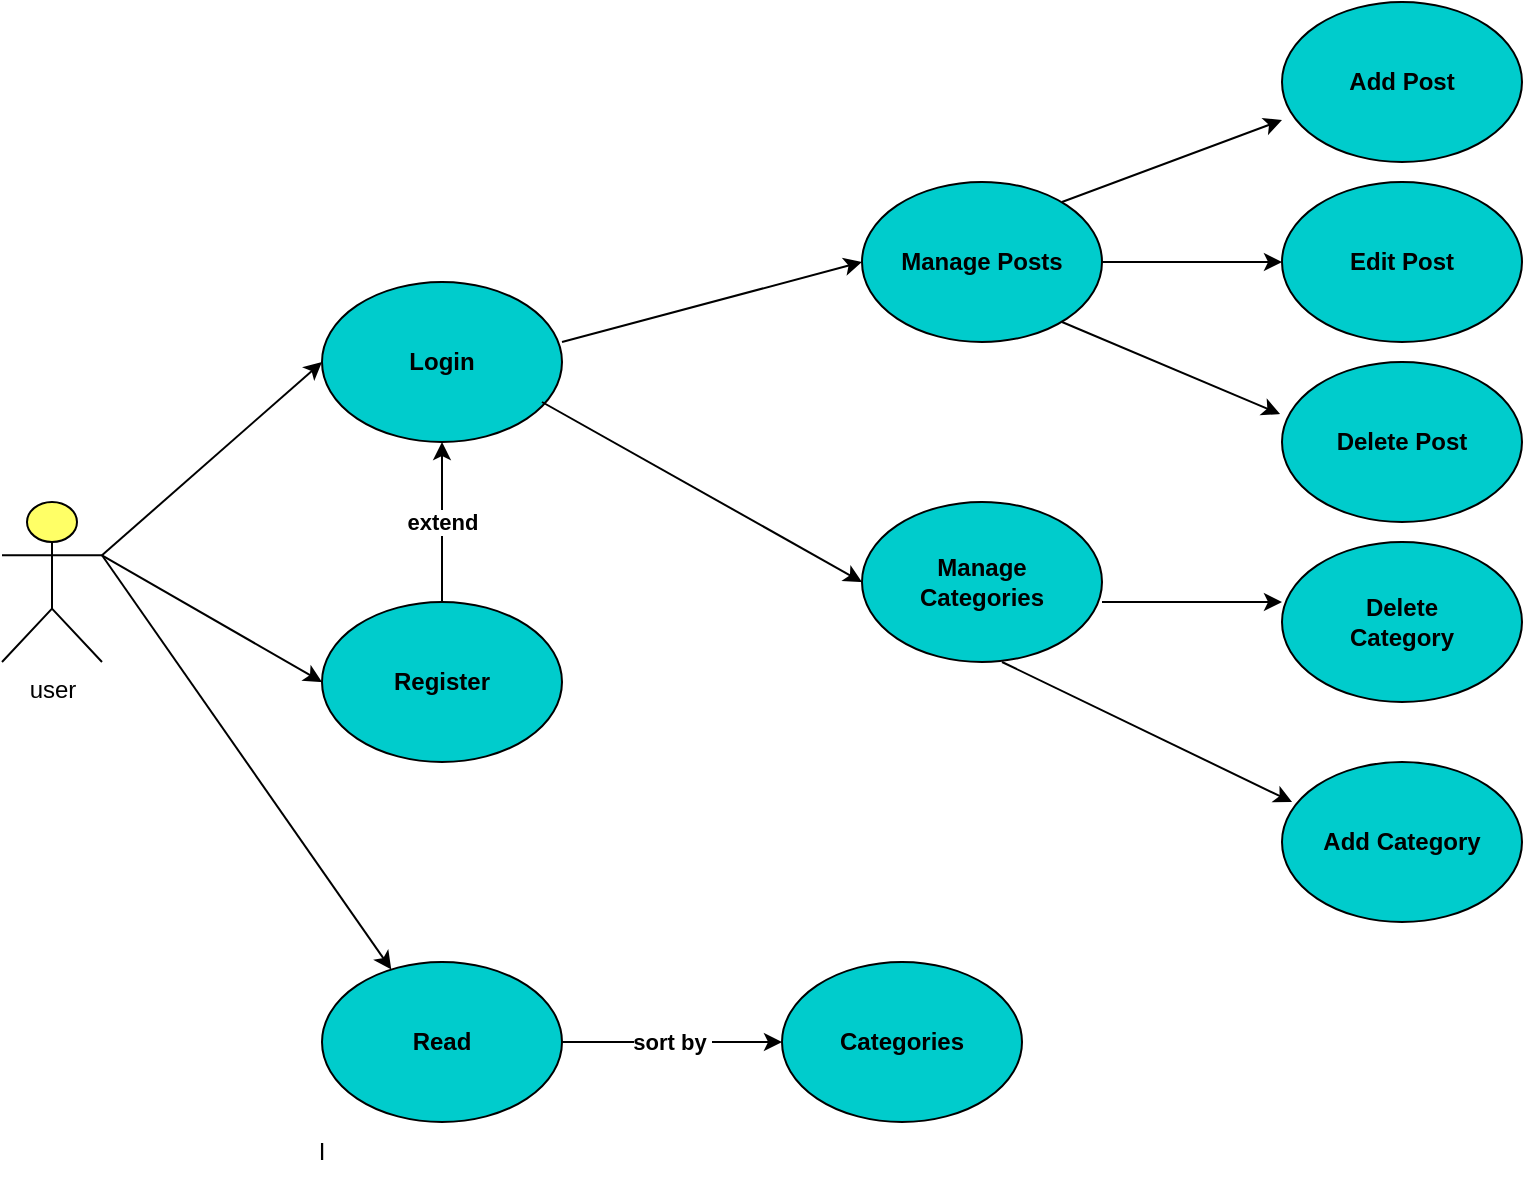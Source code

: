 <mxfile version="20.5.3" type="embed"><diagram id="C5RBs43oDa-KdzZeNtuy" name="Page-1"><mxGraphModel dx="724" dy="1543" grid="1" gridSize="10" guides="1" tooltips="1" connect="1" arrows="1" fold="1" page="1" pageScale="1" pageWidth="827" pageHeight="1169" math="0" shadow="0"><root><mxCell id="WIyWlLk6GJQsqaUBKTNV-0"/><mxCell id="WIyWlLk6GJQsqaUBKTNV-1" parent="WIyWlLk6GJQsqaUBKTNV-0"/><mxCell id="DB6ynHlomwdJ-2lfuUrg-3" value="I" style="text;strokeColor=none;align=center;fillColor=none;html=1;verticalAlign=middle;whiteSpace=wrap;rounded=0;" parent="WIyWlLk6GJQsqaUBKTNV-1" vertex="1"><mxGeometry x="170" y="510" width="60" height="30" as="geometry"/></mxCell><mxCell id="G4a7vkSQFvLE48ARBOMy-0" value="user" style="shape=umlActor;verticalLabelPosition=bottom;verticalAlign=top;html=1;outlineConnect=0;fillColor=#FFFF66;" parent="WIyWlLk6GJQsqaUBKTNV-1" vertex="1"><mxGeometry x="40" y="200" width="50" height="80" as="geometry"/></mxCell><mxCell id="G4a7vkSQFvLE48ARBOMy-5" value="" style="endArrow=classic;html=1;rounded=0;exitX=1;exitY=0.333;exitDx=0;exitDy=0;exitPerimeter=0;entryX=0;entryY=0.5;entryDx=0;entryDy=0;" parent="WIyWlLk6GJQsqaUBKTNV-1" source="G4a7vkSQFvLE48ARBOMy-0" target="G4a7vkSQFvLE48ARBOMy-7" edge="1"><mxGeometry width="50" height="50" relative="1" as="geometry"><mxPoint x="90" y="220" as="sourcePoint"/><mxPoint x="180" y="130" as="targetPoint"/></mxGeometry></mxCell><mxCell id="G4a7vkSQFvLE48ARBOMy-7" value="&lt;b&gt;Login&lt;/b&gt;" style="ellipse;whiteSpace=wrap;html=1;fillColor=#00CCCC;" parent="WIyWlLk6GJQsqaUBKTNV-1" vertex="1"><mxGeometry x="200" y="90" width="120" height="80" as="geometry"/></mxCell><mxCell id="G4a7vkSQFvLE48ARBOMy-8" value="" style="endArrow=classic;html=1;rounded=0;exitX=1;exitY=0.333;exitDx=0;exitDy=0;exitPerimeter=0;" parent="WIyWlLk6GJQsqaUBKTNV-1" source="G4a7vkSQFvLE48ARBOMy-0" edge="1"><mxGeometry relative="1" as="geometry"><mxPoint x="90" y="230" as="sourcePoint"/><mxPoint x="200" y="290" as="targetPoint"/></mxGeometry></mxCell><mxCell id="G4a7vkSQFvLE48ARBOMy-17" value="" style="endArrow=classic;html=1;rounded=0;exitX=1;exitY=0.333;exitDx=0;exitDy=0;exitPerimeter=0;" parent="WIyWlLk6GJQsqaUBKTNV-1" source="G4a7vkSQFvLE48ARBOMy-0" target="G4a7vkSQFvLE48ARBOMy-19" edge="1"><mxGeometry relative="1" as="geometry"><mxPoint x="100" y="240" as="sourcePoint"/><mxPoint x="150" y="440" as="targetPoint"/></mxGeometry></mxCell><mxCell id="G4a7vkSQFvLE48ARBOMy-18" value="&lt;b&gt;Register&lt;/b&gt;" style="ellipse;whiteSpace=wrap;html=1;fillColor=#00CCCC;" parent="WIyWlLk6GJQsqaUBKTNV-1" vertex="1"><mxGeometry x="200" y="250" width="120" height="80" as="geometry"/></mxCell><mxCell id="G4a7vkSQFvLE48ARBOMy-19" value="&lt;b&gt;Read&lt;/b&gt;" style="ellipse;whiteSpace=wrap;html=1;fillColor=#00CCCC;" parent="WIyWlLk6GJQsqaUBKTNV-1" vertex="1"><mxGeometry x="200" y="430" width="120" height="80" as="geometry"/></mxCell><mxCell id="G4a7vkSQFvLE48ARBOMy-23" value="" style="endArrow=classic;html=1;rounded=0;exitX=0.5;exitY=0;exitDx=0;exitDy=0;entryX=0.5;entryY=1;entryDx=0;entryDy=0;" parent="WIyWlLk6GJQsqaUBKTNV-1" source="G4a7vkSQFvLE48ARBOMy-18" target="G4a7vkSQFvLE48ARBOMy-7" edge="1"><mxGeometry relative="1" as="geometry"><mxPoint x="270" y="230" as="sourcePoint"/><mxPoint x="370" y="230" as="targetPoint"/></mxGeometry></mxCell><mxCell id="G4a7vkSQFvLE48ARBOMy-24" value="&lt;b&gt;extend&lt;/b&gt;" style="edgeLabel;resizable=0;html=1;align=center;verticalAlign=middle;" parent="G4a7vkSQFvLE48ARBOMy-23" connectable="0" vertex="1"><mxGeometry relative="1" as="geometry"/></mxCell><mxCell id="G4a7vkSQFvLE48ARBOMy-25" value="" style="endArrow=classic;html=1;rounded=0;exitX=1;exitY=0.5;exitDx=0;exitDy=0;" parent="WIyWlLk6GJQsqaUBKTNV-1" source="G4a7vkSQFvLE48ARBOMy-19" edge="1"><mxGeometry relative="1" as="geometry"><mxPoint x="320" y="469.5" as="sourcePoint"/><mxPoint x="430" y="470" as="targetPoint"/><Array as="points"><mxPoint x="370" y="470"/></Array></mxGeometry></mxCell><mxCell id="G4a7vkSQFvLE48ARBOMy-26" value="&lt;b&gt;sort by&amp;nbsp;&lt;/b&gt;" style="edgeLabel;resizable=0;html=1;align=center;verticalAlign=middle;" parent="G4a7vkSQFvLE48ARBOMy-25" connectable="0" vertex="1"><mxGeometry relative="1" as="geometry"/></mxCell><mxCell id="G4a7vkSQFvLE48ARBOMy-27" value="&lt;b&gt;Categories&lt;/b&gt;" style="ellipse;whiteSpace=wrap;html=1;fillColor=#00CCCC;" parent="WIyWlLk6GJQsqaUBKTNV-1" vertex="1"><mxGeometry x="430" y="430" width="120" height="80" as="geometry"/></mxCell><mxCell id="G4a7vkSQFvLE48ARBOMy-28" value="" style="endArrow=classic;html=1;rounded=0;exitX=1;exitY=0.333;exitDx=0;exitDy=0;exitPerimeter=0;" parent="WIyWlLk6GJQsqaUBKTNV-1" edge="1"><mxGeometry relative="1" as="geometry"><mxPoint x="310" y="150" as="sourcePoint"/><mxPoint x="470" y="240" as="targetPoint"/></mxGeometry></mxCell><mxCell id="G4a7vkSQFvLE48ARBOMy-29" value="" style="endArrow=classic;html=1;rounded=0;exitX=1;exitY=0.333;exitDx=0;exitDy=0;exitPerimeter=0;" parent="WIyWlLk6GJQsqaUBKTNV-1" edge="1"><mxGeometry relative="1" as="geometry"><mxPoint x="320" y="120" as="sourcePoint"/><mxPoint x="470" y="80" as="targetPoint"/></mxGeometry></mxCell><mxCell id="G4a7vkSQFvLE48ARBOMy-30" value="&lt;b&gt;Manage Posts&lt;/b&gt;" style="ellipse;whiteSpace=wrap;html=1;fillColor=#00CCCC;" parent="WIyWlLk6GJQsqaUBKTNV-1" vertex="1"><mxGeometry x="470" y="40" width="120" height="80" as="geometry"/></mxCell><mxCell id="G4a7vkSQFvLE48ARBOMy-31" value="&lt;b&gt;Manage&lt;br&gt;Categories&lt;br&gt;&lt;/b&gt;" style="ellipse;whiteSpace=wrap;html=1;fillColor=#00CCCC;" parent="WIyWlLk6GJQsqaUBKTNV-1" vertex="1"><mxGeometry x="470" y="200" width="120" height="80" as="geometry"/></mxCell><mxCell id="G4a7vkSQFvLE48ARBOMy-32" value="" style="endArrow=classic;html=1;rounded=0;entryX=0.042;entryY=0.25;entryDx=0;entryDy=0;entryPerimeter=0;" parent="WIyWlLk6GJQsqaUBKTNV-1" target="G4a7vkSQFvLE48ARBOMy-41" edge="1"><mxGeometry width="50" height="50" relative="1" as="geometry"><mxPoint x="540" y="280" as="sourcePoint"/><mxPoint x="630" y="350" as="targetPoint"/></mxGeometry></mxCell><mxCell id="G4a7vkSQFvLE48ARBOMy-33" value="" style="endArrow=classic;html=1;rounded=0;" parent="WIyWlLk6GJQsqaUBKTNV-1" edge="1"><mxGeometry width="50" height="50" relative="1" as="geometry"><mxPoint x="590" y="250" as="sourcePoint"/><mxPoint x="680" y="250" as="targetPoint"/></mxGeometry></mxCell><mxCell id="G4a7vkSQFvLE48ARBOMy-34" value="" style="endArrow=classic;html=1;rounded=0;entryX=0;entryY=0.738;entryDx=0;entryDy=0;entryPerimeter=0;" parent="WIyWlLk6GJQsqaUBKTNV-1" target="G4a7vkSQFvLE48ARBOMy-40" edge="1"><mxGeometry width="50" height="50" relative="1" as="geometry"><mxPoint x="570" y="50" as="sourcePoint"/><mxPoint x="680" y="10" as="targetPoint"/></mxGeometry></mxCell><mxCell id="G4a7vkSQFvLE48ARBOMy-35" value="" style="endArrow=classic;html=1;rounded=0;" parent="WIyWlLk6GJQsqaUBKTNV-1" edge="1"><mxGeometry width="50" height="50" relative="1" as="geometry"><mxPoint x="590" y="80" as="sourcePoint"/><mxPoint x="680" y="80" as="targetPoint"/></mxGeometry></mxCell><mxCell id="G4a7vkSQFvLE48ARBOMy-36" value="" style="endArrow=classic;html=1;rounded=0;entryX=-0.008;entryY=0.325;entryDx=0;entryDy=0;entryPerimeter=0;" parent="WIyWlLk6GJQsqaUBKTNV-1" target="G4a7vkSQFvLE48ARBOMy-38" edge="1"><mxGeometry width="50" height="50" relative="1" as="geometry"><mxPoint x="570" y="110" as="sourcePoint"/><mxPoint x="680" y="150" as="targetPoint"/></mxGeometry></mxCell><mxCell id="G4a7vkSQFvLE48ARBOMy-37" value="&lt;b&gt;Delete&lt;br&gt;Category&lt;br&gt;&lt;/b&gt;" style="ellipse;whiteSpace=wrap;html=1;fillColor=#00CCCC;" parent="WIyWlLk6GJQsqaUBKTNV-1" vertex="1"><mxGeometry x="680" y="220" width="120" height="80" as="geometry"/></mxCell><mxCell id="G4a7vkSQFvLE48ARBOMy-38" value="&lt;b&gt;Delete Post&lt;/b&gt;" style="ellipse;whiteSpace=wrap;html=1;fillColor=#00CCCC;" parent="WIyWlLk6GJQsqaUBKTNV-1" vertex="1"><mxGeometry x="680" y="130" width="120" height="80" as="geometry"/></mxCell><mxCell id="G4a7vkSQFvLE48ARBOMy-39" value="&lt;b&gt;Edit Post&lt;/b&gt;" style="ellipse;whiteSpace=wrap;html=1;fillColor=#00CCCC;" parent="WIyWlLk6GJQsqaUBKTNV-1" vertex="1"><mxGeometry x="680" y="40" width="120" height="80" as="geometry"/></mxCell><mxCell id="G4a7vkSQFvLE48ARBOMy-40" value="&lt;b&gt;Add Post&lt;/b&gt;" style="ellipse;whiteSpace=wrap;html=1;fillColor=#00CCCC;" parent="WIyWlLk6GJQsqaUBKTNV-1" vertex="1"><mxGeometry x="680" y="-50" width="120" height="80" as="geometry"/></mxCell><mxCell id="G4a7vkSQFvLE48ARBOMy-41" value="&lt;b&gt;Add Category&lt;/b&gt;" style="ellipse;whiteSpace=wrap;html=1;fillColor=#00CCCC;" parent="WIyWlLk6GJQsqaUBKTNV-1" vertex="1"><mxGeometry x="680" y="330" width="120" height="80" as="geometry"/></mxCell></root></mxGraphModel></diagram></mxfile>
